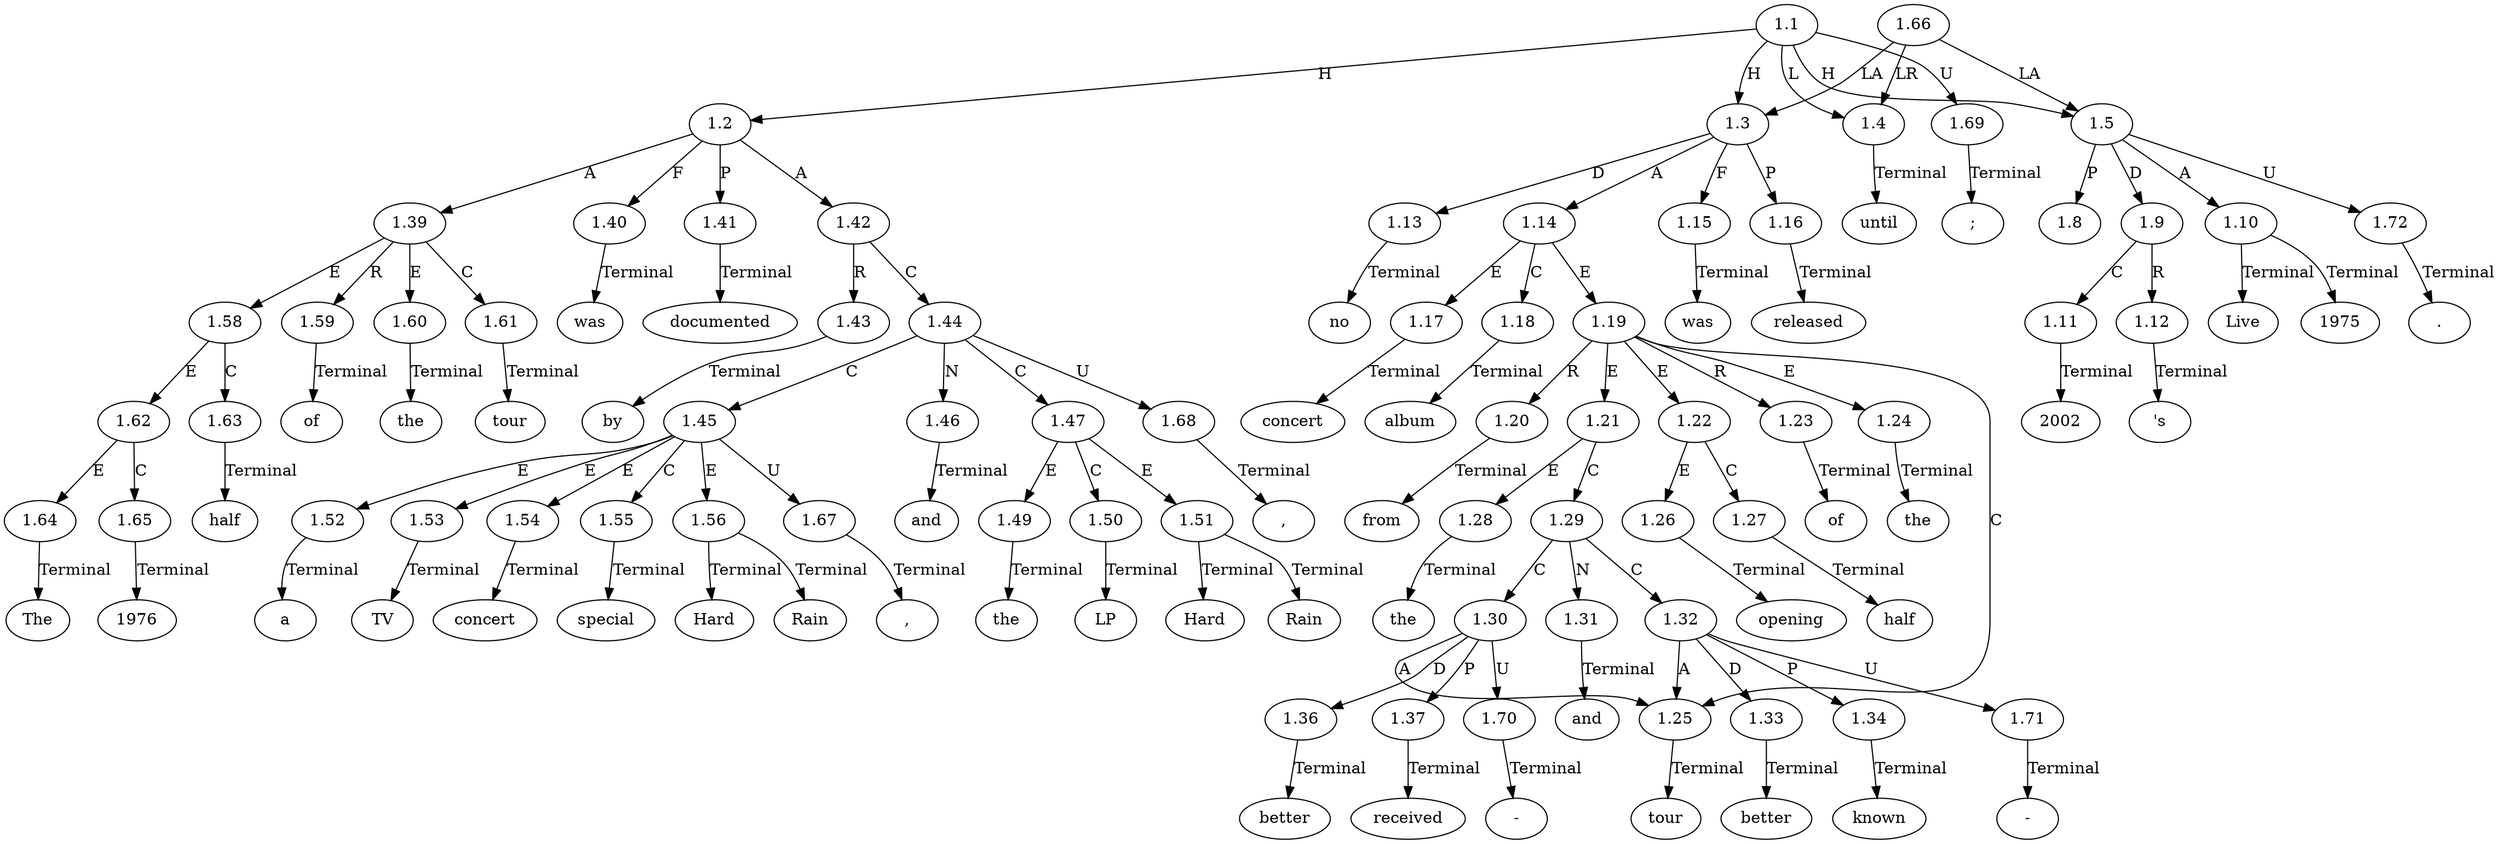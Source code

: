 // Graph
digraph {
	0.1 [label=The ordering=out]
	0.10 [label=a ordering=out]
	0.11 [label=TV ordering=out]
	0.12 [label=concert ordering=out]
	0.13 [label=special ordering=out]
	0.14 [label="," ordering=out]
	0.15 [label=Hard ordering=out]
	0.16 [label=Rain ordering=out]
	0.17 [label="," ordering=out]
	0.18 [label=and ordering=out]
	0.19 [label=the ordering=out]
	0.2 [label=1976 ordering=out]
	0.20 [label=LP ordering=out]
	0.21 [label=Hard ordering=out]
	0.22 [label=Rain ordering=out]
	0.23 [label=";" ordering=out]
	0.24 [label=no ordering=out]
	0.25 [label=concert ordering=out]
	0.26 [label=album ordering=out]
	0.27 [label=from ordering=out]
	0.28 [label=the ordering=out]
	0.29 [label=better ordering=out]
	0.3 [label=half ordering=out]
	0.30 [label="-" ordering=out]
	0.31 [label=received ordering=out]
	0.32 [label=and ordering=out]
	0.33 [label=better ordering=out]
	0.34 [label="-" ordering=out]
	0.35 [label=known ordering=out]
	0.36 [label=opening ordering=out]
	0.37 [label=half ordering=out]
	0.38 [label=of ordering=out]
	0.39 [label=the ordering=out]
	0.4 [label=of ordering=out]
	0.40 [label=tour ordering=out]
	0.41 [label=was ordering=out]
	0.42 [label=released ordering=out]
	0.43 [label=until ordering=out]
	0.44 [label=2002 ordering=out]
	0.45 [label="'s" ordering=out]
	0.46 [label=Live ordering=out]
	0.47 [label=1975 ordering=out]
	0.48 [label="." ordering=out]
	0.5 [label=the ordering=out]
	0.6 [label=tour ordering=out]
	0.7 [label=was ordering=out]
	0.8 [label=documented ordering=out]
	0.9 [label=by ordering=out]
	1.1 [label=1.1 ordering=out]
	1.2 [label=1.2 ordering=out]
	1.3 [label=1.3 ordering=out]
	1.4 [label=1.4 ordering=out]
	1.5 [label=1.5 ordering=out]
	1.8 [label=1.8 ordering=out]
	1.9 [label=1.9 ordering=out]
	1.10 [label=1.10 ordering=out]
	1.11 [label=1.11 ordering=out]
	1.12 [label=1.12 ordering=out]
	1.13 [label=1.13 ordering=out]
	1.14 [label=1.14 ordering=out]
	1.15 [label=1.15 ordering=out]
	1.16 [label=1.16 ordering=out]
	1.17 [label=1.17 ordering=out]
	1.18 [label=1.18 ordering=out]
	1.19 [label=1.19 ordering=out]
	1.20 [label=1.20 ordering=out]
	1.21 [label=1.21 ordering=out]
	1.22 [label=1.22 ordering=out]
	1.23 [label=1.23 ordering=out]
	1.24 [label=1.24 ordering=out]
	1.25 [label=1.25 ordering=out]
	1.26 [label=1.26 ordering=out]
	1.27 [label=1.27 ordering=out]
	1.28 [label=1.28 ordering=out]
	1.29 [label=1.29 ordering=out]
	1.30 [label=1.30 ordering=out]
	1.31 [label=1.31 ordering=out]
	1.32 [label=1.32 ordering=out]
	1.33 [label=1.33 ordering=out]
	1.34 [label=1.34 ordering=out]
	1.36 [label=1.36 ordering=out]
	1.37 [label=1.37 ordering=out]
	1.39 [label=1.39 ordering=out]
	1.40 [label=1.40 ordering=out]
	1.41 [label=1.41 ordering=out]
	1.42 [label=1.42 ordering=out]
	1.43 [label=1.43 ordering=out]
	1.44 [label=1.44 ordering=out]
	1.45 [label=1.45 ordering=out]
	1.46 [label=1.46 ordering=out]
	1.47 [label=1.47 ordering=out]
	1.49 [label=1.49 ordering=out]
	1.50 [label=1.50 ordering=out]
	1.51 [label=1.51 ordering=out]
	1.52 [label=1.52 ordering=out]
	1.53 [label=1.53 ordering=out]
	1.54 [label=1.54 ordering=out]
	1.55 [label=1.55 ordering=out]
	1.56 [label=1.56 ordering=out]
	1.58 [label=1.58 ordering=out]
	1.59 [label=1.59 ordering=out]
	1.60 [label=1.60 ordering=out]
	1.61 [label=1.61 ordering=out]
	1.62 [label=1.62 ordering=out]
	1.63 [label=1.63 ordering=out]
	1.64 [label=1.64 ordering=out]
	1.65 [label=1.65 ordering=out]
	1.66 [label=1.66 ordering=out]
	1.67 [label=1.67 ordering=out]
	1.68 [label=1.68 ordering=out]
	1.69 [label=1.69 ordering=out]
	1.70 [label=1.70 ordering=out]
	1.71 [label=1.71 ordering=out]
	1.72 [label=1.72 ordering=out]
	1.1 -> 1.2 [label=H ordering=out]
	1.1 -> 1.3 [label=H ordering=out]
	1.1 -> 1.4 [label=L ordering=out]
	1.1 -> 1.5 [label=H ordering=out]
	1.1 -> 1.69 [label=U ordering=out]
	1.2 -> 1.39 [label=A ordering=out]
	1.2 -> 1.40 [label=F ordering=out]
	1.2 -> 1.41 [label=P ordering=out]
	1.2 -> 1.42 [label=A ordering=out]
	1.3 -> 1.13 [label=D ordering=out]
	1.3 -> 1.14 [label=A ordering=out]
	1.3 -> 1.15 [label=F ordering=out]
	1.3 -> 1.16 [label=P ordering=out]
	1.4 -> 0.43 [label=Terminal ordering=out]
	1.5 -> 1.8 [label=P ordering=out]
	1.5 -> 1.9 [label=D ordering=out]
	1.5 -> 1.10 [label=A ordering=out]
	1.5 -> 1.72 [label=U ordering=out]
	1.9 -> 1.11 [label=C ordering=out]
	1.9 -> 1.12 [label=R ordering=out]
	1.10 -> 0.46 [label=Terminal ordering=out]
	1.10 -> 0.47 [label=Terminal ordering=out]
	1.11 -> 0.44 [label=Terminal ordering=out]
	1.12 -> 0.45 [label=Terminal ordering=out]
	1.13 -> 0.24 [label=Terminal ordering=out]
	1.14 -> 1.17 [label=E ordering=out]
	1.14 -> 1.18 [label=C ordering=out]
	1.14 -> 1.19 [label=E ordering=out]
	1.15 -> 0.41 [label=Terminal ordering=out]
	1.16 -> 0.42 [label=Terminal ordering=out]
	1.17 -> 0.25 [label=Terminal ordering=out]
	1.18 -> 0.26 [label=Terminal ordering=out]
	1.19 -> 1.20 [label=R ordering=out]
	1.19 -> 1.21 [label=E ordering=out]
	1.19 -> 1.22 [label=E ordering=out]
	1.19 -> 1.23 [label=R ordering=out]
	1.19 -> 1.24 [label=E ordering=out]
	1.19 -> 1.25 [label=C ordering=out]
	1.20 -> 0.27 [label=Terminal ordering=out]
	1.21 -> 1.28 [label=E ordering=out]
	1.21 -> 1.29 [label=C ordering=out]
	1.22 -> 1.26 [label=E ordering=out]
	1.22 -> 1.27 [label=C ordering=out]
	1.23 -> 0.38 [label=Terminal ordering=out]
	1.24 -> 0.39 [label=Terminal ordering=out]
	1.25 -> 0.40 [label=Terminal ordering=out]
	1.26 -> 0.36 [label=Terminal ordering=out]
	1.27 -> 0.37 [label=Terminal ordering=out]
	1.28 -> 0.28 [label=Terminal ordering=out]
	1.29 -> 1.30 [label=C ordering=out]
	1.29 -> 1.31 [label=N ordering=out]
	1.29 -> 1.32 [label=C ordering=out]
	1.30 -> 1.25 [label=A ordering=out]
	1.30 -> 1.36 [label=D ordering=out]
	1.30 -> 1.37 [label=P ordering=out]
	1.30 -> 1.70 [label=U ordering=out]
	1.31 -> 0.32 [label=Terminal ordering=out]
	1.32 -> 1.25 [label=A ordering=out]
	1.32 -> 1.33 [label=D ordering=out]
	1.32 -> 1.34 [label=P ordering=out]
	1.32 -> 1.71 [label=U ordering=out]
	1.33 -> 0.33 [label=Terminal ordering=out]
	1.34 -> 0.35 [label=Terminal ordering=out]
	1.36 -> 0.29 [label=Terminal ordering=out]
	1.37 -> 0.31 [label=Terminal ordering=out]
	1.39 -> 1.58 [label=E ordering=out]
	1.39 -> 1.59 [label=R ordering=out]
	1.39 -> 1.60 [label=E ordering=out]
	1.39 -> 1.61 [label=C ordering=out]
	1.40 -> 0.7 [label=Terminal ordering=out]
	1.41 -> 0.8 [label=Terminal ordering=out]
	1.42 -> 1.43 [label=R ordering=out]
	1.42 -> 1.44 [label=C ordering=out]
	1.43 -> 0.9 [label=Terminal ordering=out]
	1.44 -> 1.45 [label=C ordering=out]
	1.44 -> 1.46 [label=N ordering=out]
	1.44 -> 1.47 [label=C ordering=out]
	1.44 -> 1.68 [label=U ordering=out]
	1.45 -> 1.52 [label=E ordering=out]
	1.45 -> 1.53 [label=E ordering=out]
	1.45 -> 1.54 [label=E ordering=out]
	1.45 -> 1.55 [label=C ordering=out]
	1.45 -> 1.56 [label=E ordering=out]
	1.45 -> 1.67 [label=U ordering=out]
	1.46 -> 0.18 [label=Terminal ordering=out]
	1.47 -> 1.49 [label=E ordering=out]
	1.47 -> 1.50 [label=C ordering=out]
	1.47 -> 1.51 [label=E ordering=out]
	1.49 -> 0.19 [label=Terminal ordering=out]
	1.50 -> 0.20 [label=Terminal ordering=out]
	1.51 -> 0.21 [label=Terminal ordering=out]
	1.51 -> 0.22 [label=Terminal ordering=out]
	1.52 -> 0.10 [label=Terminal ordering=out]
	1.53 -> 0.11 [label=Terminal ordering=out]
	1.54 -> 0.12 [label=Terminal ordering=out]
	1.55 -> 0.13 [label=Terminal ordering=out]
	1.56 -> 0.15 [label=Terminal ordering=out]
	1.56 -> 0.16 [label=Terminal ordering=out]
	1.58 -> 1.62 [label=E ordering=out]
	1.58 -> 1.63 [label=C ordering=out]
	1.59 -> 0.4 [label=Terminal ordering=out]
	1.60 -> 0.5 [label=Terminal ordering=out]
	1.61 -> 0.6 [label=Terminal ordering=out]
	1.62 -> 1.64 [label=E ordering=out]
	1.62 -> 1.65 [label=C ordering=out]
	1.63 -> 0.3 [label=Terminal ordering=out]
	1.64 -> 0.1 [label=Terminal ordering=out]
	1.65 -> 0.2 [label=Terminal ordering=out]
	1.66 -> 1.3 [label=LA ordering=out]
	1.66 -> 1.4 [label=LR ordering=out]
	1.66 -> 1.5 [label=LA ordering=out]
	1.67 -> 0.14 [label=Terminal ordering=out]
	1.68 -> 0.17 [label=Terminal ordering=out]
	1.69 -> 0.23 [label=Terminal ordering=out]
	1.70 -> 0.30 [label=Terminal ordering=out]
	1.71 -> 0.34 [label=Terminal ordering=out]
	1.72 -> 0.48 [label=Terminal ordering=out]
}
